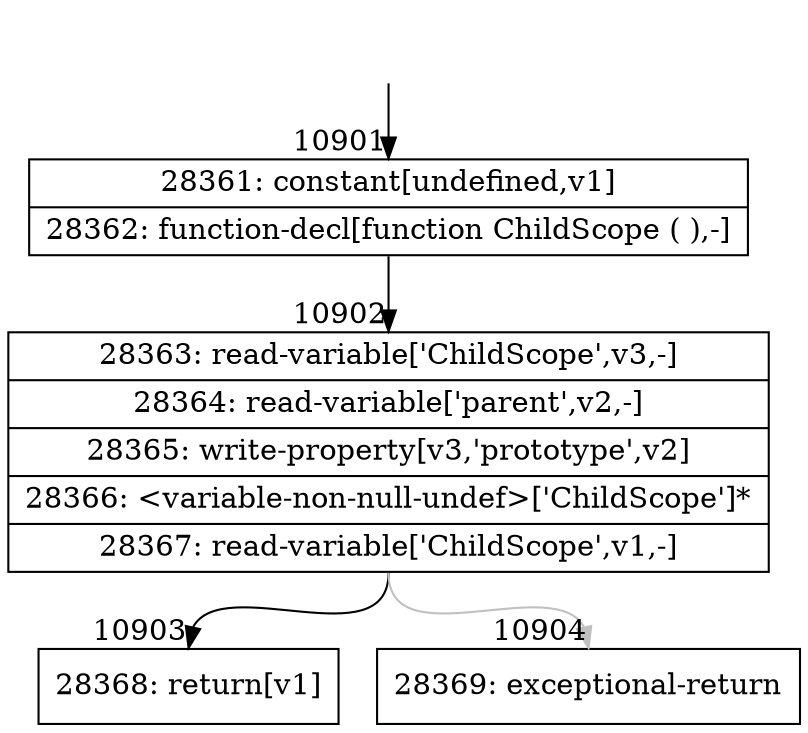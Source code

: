 digraph {
rankdir="TD"
BB_entry844[shape=none,label=""];
BB_entry844 -> BB10901 [tailport=s, headport=n, headlabel="    10901"]
BB10901 [shape=record label="{28361: constant[undefined,v1]|28362: function-decl[function ChildScope ( ),-]}" ] 
BB10901 -> BB10902 [tailport=s, headport=n, headlabel="      10902"]
BB10902 [shape=record label="{28363: read-variable['ChildScope',v3,-]|28364: read-variable['parent',v2,-]|28365: write-property[v3,'prototype',v2]|28366: \<variable-non-null-undef\>['ChildScope']*|28367: read-variable['ChildScope',v1,-]}" ] 
BB10902 -> BB10903 [tailport=s, headport=n, headlabel="      10903"]
BB10902 -> BB10904 [tailport=s, headport=n, color=gray, headlabel="      10904"]
BB10903 [shape=record label="{28368: return[v1]}" ] 
BB10904 [shape=record label="{28369: exceptional-return}" ] 
//#$~ 14998
}

